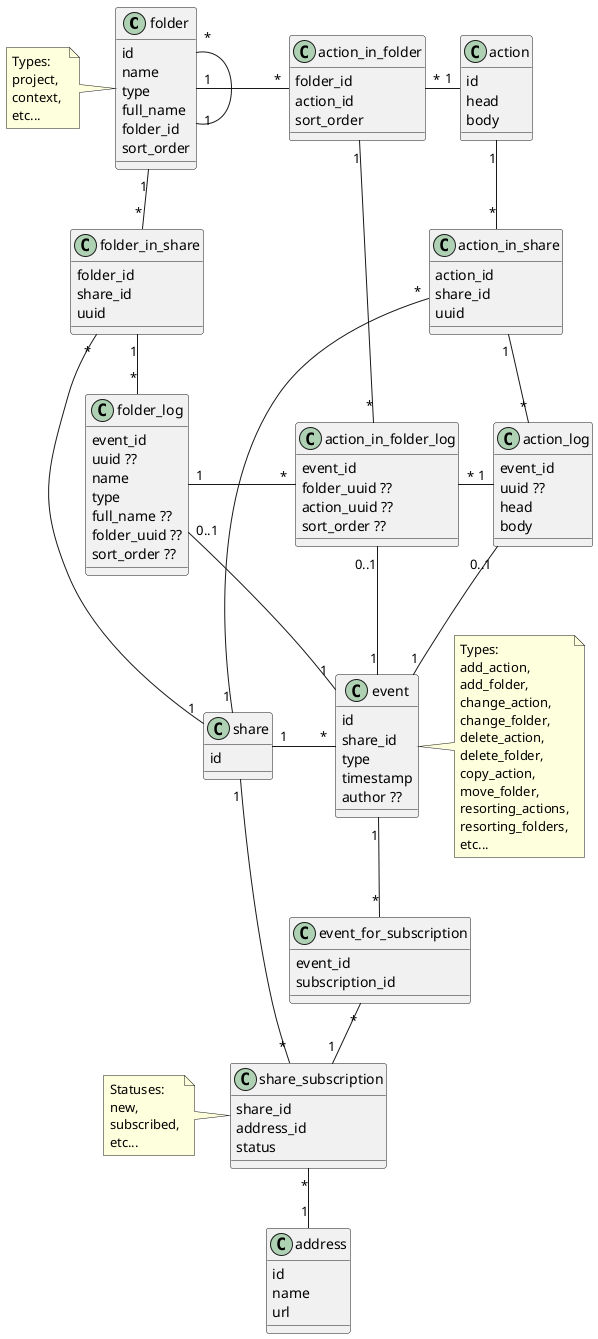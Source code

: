 @startuml

class folder {
    id
    name
    type
    full_name
    folder_id
    sort_order
}
note left of folder
    Types: 
    project, 
    context, 
    etc...
end note

class action {
    id
    head
    body
}

class action_in_folder {
    folder_id
    action_id
    sort_order
}

folder "1" -r- "*" action_in_folder
action "1" -l- "*" action_in_folder
folder "1" -l- "*" folder

class share {
    id
}

class address {
    id
    name
    url
}

class share_subscription {
    share_id
    address_id
    status
}
note left of share_subscription
    Statuses:
    new,
    subscribed,
    etc...
end note

share "1" -d- "*" share_subscription
share_subscription "*" -d- "1" address

class folder_in_share {
    folder_id
    share_id
    uuid
}

class action_in_share {
    action_id
    share_id
    uuid
}

folder "1" -- "*" folder_in_share
action "1" -- "*" action_in_share
folder_in_share "*" -- "1" share
action_in_share "*" -- "1" share

class event {
    id
    share_id
    type
    timestamp
    author ??
}
note right of event
    Types: 
    add_action, 
    add_folder, 
    change_action, 
    change_folder,
    delete_action,
    delete_folder,
    copy_action,
    move_folder,
    resorting_actions,
    resorting_folders,
    etc...
end note

class folder_log {
    event_id
    uuid ??
    name
    type
    full_name ??
    folder_uuid ??
    sort_order ??
}

class action_log {
    event_id
    uuid ??
    head
    body
}

class action_in_folder_log {
    event_id
    folder_uuid ??
    action_uuid ??
    sort_order ??
}

folder_in_share "1" -d- "*" folder_log
action_in_share "1" -d- "*" action_log
action_in_folder "1" -d- "*" action_in_folder_log
folder_log "1" -r- "*" action_in_folder_log
action_log "1" -l- "*" action_in_folder_log

event "1" -u- "0..1" action_log
event "1" -u- "0..1" folder_log
event "1" -u- "0..1" action_in_folder_log
event "*" -l- "1" share

class event_for_subscription {
    event_id
    subscription_id
}

event_for_subscription "*" -- "1" share_subscription
event_for_subscription "*" -u- "1" event

@enduml
